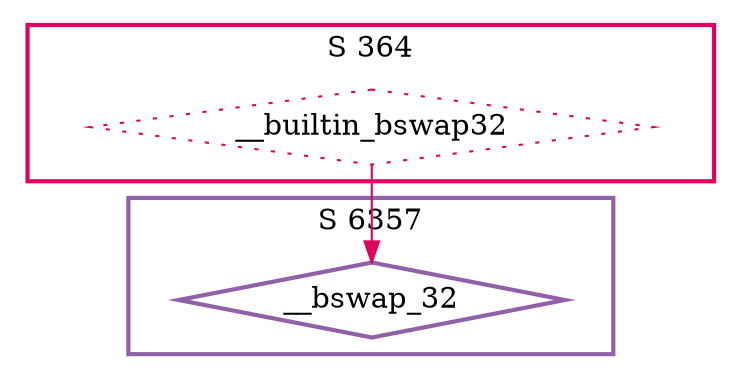 digraph G {
  ratio=0.500000;
  "UV __bswap_32 (6357)" [shape=diamond, label="__bswap_32", color="#9060A8",
                          style=bold];
  "UV __builtin_bswap32 (364)" [shape=diamond, label="__builtin_bswap32",
                                color="#E00060", style=dotted];
  
  subgraph cluster_364 { label="S 364";
    color="#E00060";
    style=bold;
    "UV __builtin_bswap32 (364)"; };
  subgraph cluster_6357 { label="S 6357";
    color="#9060A8";
    style=bold;
    "UV __bswap_32 (6357)"; };
  
  "UV __builtin_bswap32 (364)" -> "UV __bswap_32 (6357)" [color="#E00060"];
  
  }